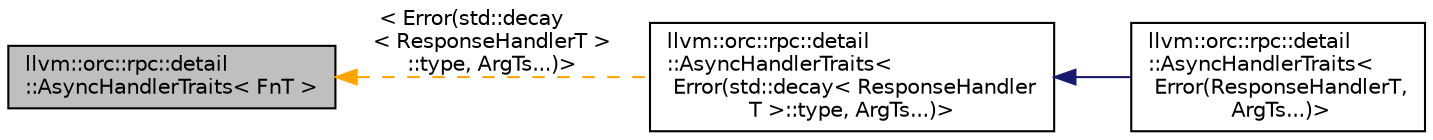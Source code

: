 digraph "llvm::orc::rpc::detail::AsyncHandlerTraits&lt; FnT &gt;"
{
 // LATEX_PDF_SIZE
  bgcolor="transparent";
  edge [fontname="Helvetica",fontsize="10",labelfontname="Helvetica",labelfontsize="10"];
  node [fontname="Helvetica",fontsize="10",shape="box"];
  rankdir="LR";
  Node1 [label="llvm::orc::rpc::detail\l::AsyncHandlerTraits\< FnT \>",height=0.2,width=0.4,color="black", fillcolor="grey75", style="filled", fontcolor="black",tooltip=" "];
  Node1 -> Node2 [dir="back",color="orange",fontsize="10",style="dashed",label=" \< Error(std::decay\l\< ResponseHandlerT \>\l::type, ArgTs...)\>" ,fontname="Helvetica"];
  Node2 [label="llvm::orc::rpc::detail\l::AsyncHandlerTraits\<\l Error(std::decay\< ResponseHandler\lT \>::type, ArgTs...)\>",height=0.2,width=0.4,color="black",URL="$classllvm_1_1orc_1_1rpc_1_1detail_1_1AsyncHandlerTraits.html",tooltip=" "];
  Node2 -> Node3 [dir="back",color="midnightblue",fontsize="10",style="solid",fontname="Helvetica"];
  Node3 [label="llvm::orc::rpc::detail\l::AsyncHandlerTraits\<\l Error(ResponseHandlerT,\l ArgTs...)\>",height=0.2,width=0.4,color="black",URL="$classllvm_1_1orc_1_1rpc_1_1detail_1_1AsyncHandlerTraits_3_01Error_07ResponseHandlerT_00_01ArgTs_8_8_8_08_4.html",tooltip=" "];
}
